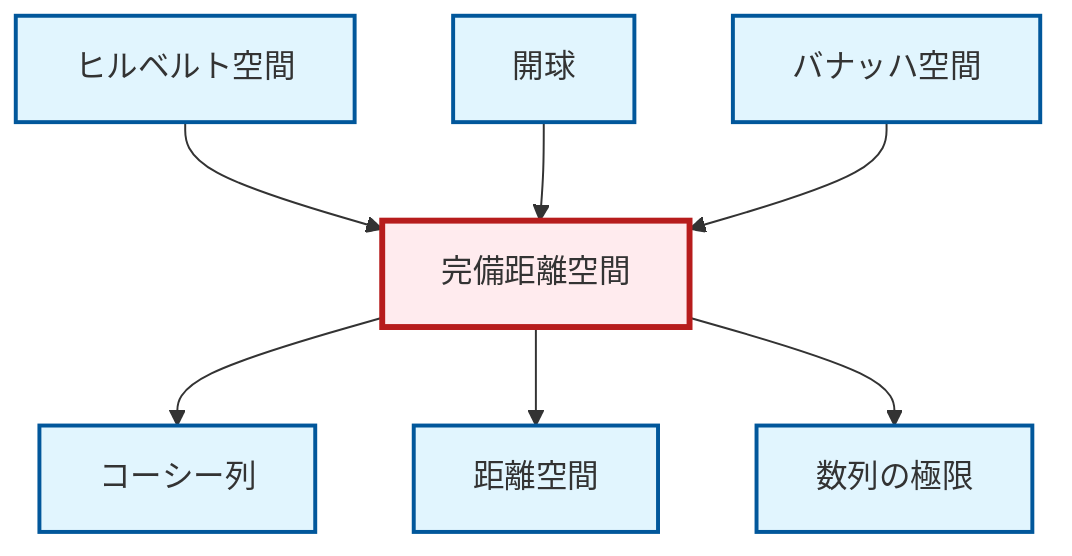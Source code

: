 graph TD
    classDef definition fill:#e1f5fe,stroke:#01579b,stroke-width:2px
    classDef theorem fill:#f3e5f5,stroke:#4a148c,stroke-width:2px
    classDef axiom fill:#fff3e0,stroke:#e65100,stroke-width:2px
    classDef example fill:#e8f5e9,stroke:#1b5e20,stroke-width:2px
    classDef current fill:#ffebee,stroke:#b71c1c,stroke-width:3px
    def-cauchy-sequence["コーシー列"]:::definition
    def-metric-space["距離空間"]:::definition
    def-hilbert-space["ヒルベルト空間"]:::definition
    def-open-ball["開球"]:::definition
    def-banach-space["バナッハ空間"]:::definition
    def-limit["数列の極限"]:::definition
    def-complete-metric-space["完備距離空間"]:::definition
    def-hilbert-space --> def-complete-metric-space
    def-complete-metric-space --> def-cauchy-sequence
    def-complete-metric-space --> def-metric-space
    def-open-ball --> def-complete-metric-space
    def-complete-metric-space --> def-limit
    def-banach-space --> def-complete-metric-space
    class def-complete-metric-space current